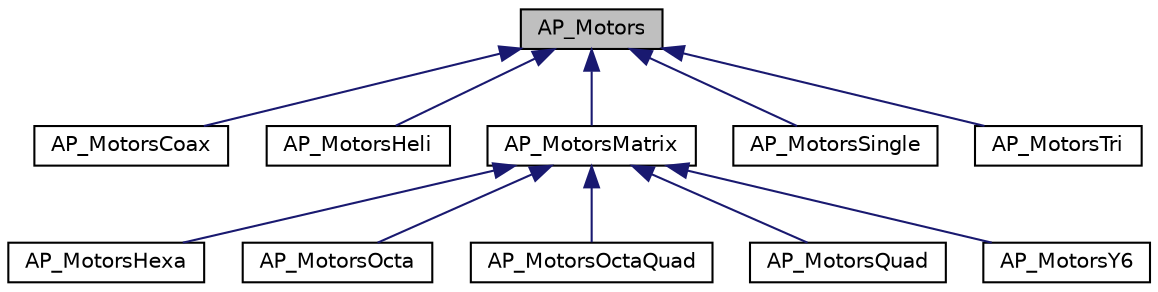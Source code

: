 digraph "AP_Motors"
{
 // INTERACTIVE_SVG=YES
  edge [fontname="Helvetica",fontsize="10",labelfontname="Helvetica",labelfontsize="10"];
  node [fontname="Helvetica",fontsize="10",shape=record];
  Node1 [label="AP_Motors",height=0.2,width=0.4,color="black", fillcolor="grey75", style="filled" fontcolor="black"];
  Node1 -> Node2 [dir="back",color="midnightblue",fontsize="10",style="solid",fontname="Helvetica"];
  Node2 [label="AP_MotorsCoax",height=0.2,width=0.4,color="black", fillcolor="white", style="filled",URL="$classAP__MotorsCoax.html"];
  Node1 -> Node3 [dir="back",color="midnightblue",fontsize="10",style="solid",fontname="Helvetica"];
  Node3 [label="AP_MotorsHeli",height=0.2,width=0.4,color="black", fillcolor="white", style="filled",URL="$classAP__MotorsHeli.html"];
  Node1 -> Node4 [dir="back",color="midnightblue",fontsize="10",style="solid",fontname="Helvetica"];
  Node4 [label="AP_MotorsMatrix",height=0.2,width=0.4,color="black", fillcolor="white", style="filled",URL="$classAP__MotorsMatrix.html"];
  Node4 -> Node5 [dir="back",color="midnightblue",fontsize="10",style="solid",fontname="Helvetica"];
  Node5 [label="AP_MotorsHexa",height=0.2,width=0.4,color="black", fillcolor="white", style="filled",URL="$classAP__MotorsHexa.html"];
  Node4 -> Node6 [dir="back",color="midnightblue",fontsize="10",style="solid",fontname="Helvetica"];
  Node6 [label="AP_MotorsOcta",height=0.2,width=0.4,color="black", fillcolor="white", style="filled",URL="$classAP__MotorsOcta.html"];
  Node4 -> Node7 [dir="back",color="midnightblue",fontsize="10",style="solid",fontname="Helvetica"];
  Node7 [label="AP_MotorsOctaQuad",height=0.2,width=0.4,color="black", fillcolor="white", style="filled",URL="$classAP__MotorsOctaQuad.html"];
  Node4 -> Node8 [dir="back",color="midnightblue",fontsize="10",style="solid",fontname="Helvetica"];
  Node8 [label="AP_MotorsQuad",height=0.2,width=0.4,color="black", fillcolor="white", style="filled",URL="$classAP__MotorsQuad.html"];
  Node4 -> Node9 [dir="back",color="midnightblue",fontsize="10",style="solid",fontname="Helvetica"];
  Node9 [label="AP_MotorsY6",height=0.2,width=0.4,color="black", fillcolor="white", style="filled",URL="$classAP__MotorsY6.html"];
  Node1 -> Node10 [dir="back",color="midnightblue",fontsize="10",style="solid",fontname="Helvetica"];
  Node10 [label="AP_MotorsSingle",height=0.2,width=0.4,color="black", fillcolor="white", style="filled",URL="$classAP__MotorsSingle.html"];
  Node1 -> Node11 [dir="back",color="midnightblue",fontsize="10",style="solid",fontname="Helvetica"];
  Node11 [label="AP_MotorsTri",height=0.2,width=0.4,color="black", fillcolor="white", style="filled",URL="$classAP__MotorsTri.html"];
}
